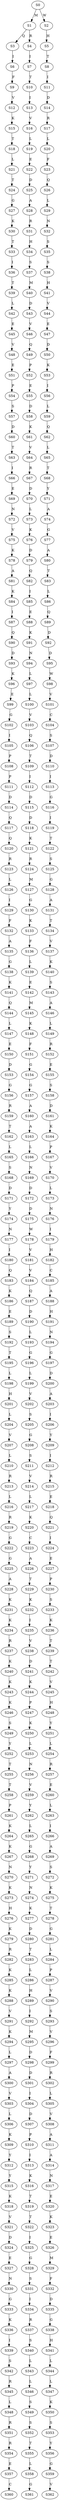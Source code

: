 strict digraph  {
	S0 -> S1 [ label = M ];
	S0 -> S2 [ label = W ];
	S1 -> S3 [ label = Q ];
	S1 -> S4 [ label = R ];
	S2 -> S5 [ label = H ];
	S3 -> S6 [ label = I ];
	S4 -> S7 [ label = I ];
	S5 -> S8 [ label = T ];
	S6 -> S9 [ label = F ];
	S7 -> S10 [ label = T ];
	S8 -> S11 [ label = I ];
	S9 -> S12 [ label = V ];
	S10 -> S13 [ label = I ];
	S11 -> S14 [ label = D ];
	S12 -> S15 [ label = K ];
	S13 -> S16 [ label = V ];
	S14 -> S17 [ label = R ];
	S15 -> S18 [ label = T ];
	S16 -> S19 [ label = L ];
	S17 -> S20 [ label = L ];
	S18 -> S21 [ label = L ];
	S19 -> S22 [ label = E ];
	S20 -> S23 [ label = F ];
	S21 -> S24 [ label = T ];
	S22 -> S25 [ label = D ];
	S23 -> S26 [ label = Q ];
	S24 -> S27 [ label = G ];
	S25 -> S28 [ label = A ];
	S26 -> S29 [ label = L ];
	S27 -> S30 [ label = K ];
	S28 -> S31 [ label = R ];
	S29 -> S32 [ label = N ];
	S30 -> S33 [ label = T ];
	S31 -> S34 [ label = H ];
	S32 -> S35 [ label = S ];
	S33 -> S36 [ label = I ];
	S34 -> S37 [ label = S ];
	S35 -> S38 [ label = S ];
	S36 -> S39 [ label = T ];
	S37 -> S40 [ label = M ];
	S38 -> S41 [ label = H ];
	S39 -> S42 [ label = L ];
	S40 -> S43 [ label = D ];
	S41 -> S44 [ label = V ];
	S42 -> S45 [ label = E ];
	S43 -> S46 [ label = V ];
	S44 -> S47 [ label = E ];
	S45 -> S48 [ label = V ];
	S46 -> S49 [ label = Q ];
	S47 -> S50 [ label = D ];
	S48 -> S51 [ label = E ];
	S49 -> S52 [ label = P ];
	S50 -> S53 [ label = K ];
	S51 -> S54 [ label = P ];
	S52 -> S55 [ label = E ];
	S53 -> S56 [ label = I ];
	S54 -> S57 [ label = S ];
	S55 -> S58 [ label = D ];
	S56 -> S59 [ label = L ];
	S57 -> S60 [ label = D ];
	S58 -> S61 [ label = K ];
	S59 -> S62 [ label = Q ];
	S60 -> S63 [ label = T ];
	S61 -> S64 [ label = V ];
	S62 -> S65 [ label = L ];
	S63 -> S66 [ label = I ];
	S64 -> S67 [ label = R ];
	S65 -> S68 [ label = T ];
	S66 -> S69 [ label = E ];
	S67 -> S70 [ label = D ];
	S68 -> S71 [ label = Y ];
	S69 -> S72 [ label = N ];
	S70 -> S73 [ label = L ];
	S71 -> S74 [ label = A ];
	S72 -> S75 [ label = V ];
	S73 -> S76 [ label = K ];
	S74 -> S77 [ label = G ];
	S75 -> S78 [ label = K ];
	S76 -> S79 [ label = D ];
	S77 -> S80 [ label = A ];
	S78 -> S81 [ label = A ];
	S79 -> S82 [ label = Q ];
	S80 -> S83 [ label = T ];
	S81 -> S84 [ label = K ];
	S82 -> S85 [ label = I ];
	S83 -> S86 [ label = L ];
	S84 -> S87 [ label = I ];
	S85 -> S88 [ label = E ];
	S86 -> S89 [ label = Q ];
	S87 -> S90 [ label = Q ];
	S88 -> S91 [ label = K ];
	S89 -> S92 [ label = D ];
	S90 -> S93 [ label = D ];
	S91 -> S94 [ label = N ];
	S92 -> S95 [ label = D ];
	S93 -> S96 [ label = K ];
	S94 -> S97 [ label = L ];
	S95 -> S98 [ label = W ];
	S96 -> S99 [ label = E ];
	S97 -> S100 [ label = L ];
	S98 -> S101 [ label = V ];
	S99 -> S102 [ label = G ];
	S100 -> S103 [ label = V ];
	S101 -> S104 [ label = C ];
	S102 -> S105 [ label = I ];
	S103 -> S106 [ label = Q ];
	S104 -> S107 [ label = S ];
	S105 -> S108 [ label = P ];
	S106 -> S109 [ label = T ];
	S107 -> S110 [ label = D ];
	S108 -> S111 [ label = P ];
	S109 -> S112 [ label = I ];
	S110 -> S113 [ label = I ];
	S111 -> S114 [ label = D ];
	S112 -> S115 [ label = D ];
	S113 -> S116 [ label = G ];
	S114 -> S117 [ label = Q ];
	S115 -> S118 [ label = D ];
	S116 -> S119 [ label = I ];
	S117 -> S120 [ label = Q ];
	S118 -> S121 [ label = K ];
	S119 -> S122 [ label = T ];
	S120 -> S123 [ label = R ];
	S121 -> S124 [ label = R ];
	S122 -> S125 [ label = S ];
	S123 -> S126 [ label = L ];
	S124 -> S127 [ label = M ];
	S125 -> S128 [ label = G ];
	S126 -> S129 [ label = I ];
	S127 -> S130 [ label = G ];
	S128 -> S131 [ label = A ];
	S129 -> S132 [ label = F ];
	S130 -> S133 [ label = K ];
	S131 -> S134 [ label = T ];
	S132 -> S135 [ label = A ];
	S133 -> S136 [ label = F ];
	S134 -> S137 [ label = V ];
	S135 -> S138 [ label = G ];
	S136 -> S139 [ label = L ];
	S137 -> S140 [ label = K ];
	S138 -> S141 [ label = K ];
	S139 -> S142 [ label = E ];
	S140 -> S143 [ label = S ];
	S141 -> S144 [ label = Q ];
	S142 -> S145 [ label = M ];
	S143 -> S146 [ label = A ];
	S144 -> S147 [ label = L ];
	S145 -> S148 [ label = K ];
	S146 -> S149 [ label = L ];
	S147 -> S150 [ label = E ];
	S148 -> S151 [ label = F ];
	S149 -> S152 [ label = R ];
	S150 -> S153 [ label = D ];
	S151 -> S154 [ label = G ];
	S152 -> S155 [ label = E ];
	S153 -> S156 [ label = G ];
	S154 -> S157 [ label = G ];
	S155 -> S158 [ label = S ];
	S156 -> S159 [ label = R ];
	S157 -> S160 [ label = A ];
	S158 -> S161 [ label = D ];
	S159 -> S162 [ label = T ];
	S160 -> S163 [ label = A ];
	S161 -> S164 [ label = K ];
	S162 -> S165 [ label = L ];
	S163 -> S166 [ label = L ];
	S164 -> S167 [ label = P ];
	S165 -> S168 [ label = S ];
	S166 -> S169 [ label = N ];
	S167 -> S170 [ label = V ];
	S168 -> S171 [ label = D ];
	S169 -> S172 [ label = D ];
	S170 -> S173 [ label = L ];
	S171 -> S174 [ label = Y ];
	S172 -> S175 [ label = D ];
	S173 -> S176 [ label = N ];
	S174 -> S177 [ label = N ];
	S175 -> S178 [ label = W ];
	S176 -> S179 [ label = I ];
	S177 -> S180 [ label = I ];
	S178 -> S181 [ label = V ];
	S179 -> S182 [ label = H ];
	S180 -> S183 [ label = Q ];
	S181 -> S184 [ label = V ];
	S182 -> S185 [ label = C ];
	S183 -> S186 [ label = K ];
	S184 -> S187 [ label = Q ];
	S185 -> S188 [ label = A ];
	S186 -> S189 [ label = E ];
	S187 -> S190 [ label = D ];
	S188 -> S191 [ label = H ];
	S189 -> S192 [ label = S ];
	S190 -> S193 [ label = L ];
	S191 -> S194 [ label = N ];
	S192 -> S195 [ label = T ];
	S193 -> S196 [ label = G ];
	S194 -> S197 [ label = G ];
	S195 -> S198 [ label = L ];
	S196 -> S199 [ label = L ];
	S197 -> S200 [ label = D ];
	S198 -> S201 [ label = H ];
	S199 -> S202 [ label = V ];
	S200 -> S203 [ label = A ];
	S201 -> S204 [ label = L ];
	S202 -> S205 [ label = S ];
	S203 -> S206 [ label = I ];
	S204 -> S207 [ label = V ];
	S205 -> S208 [ label = G ];
	S206 -> S209 [ label = Y ];
	S207 -> S210 [ label = L ];
	S208 -> S211 [ label = S ];
	S209 -> S212 [ label = I ];
	S210 -> S213 [ label = R ];
	S211 -> S214 [ label = V ];
	S212 -> S215 [ label = R ];
	S213 -> S216 [ label = L ];
	S214 -> S217 [ label = L ];
	S215 -> S218 [ label = E ];
	S216 -> S219 [ label = R ];
	S217 -> S220 [ label = K ];
	S218 -> S221 [ label = Q ];
	S219 -> S222 [ label = G ];
	S220 -> S223 [ label = C ];
	S221 -> S224 [ label = I ];
	S222 -> S225 [ label = G ];
	S223 -> S226 [ label = A ];
	S224 -> S227 [ label = E ];
	S225 -> S228 [ label = A ];
	S226 -> S229 [ label = T ];
	S227 -> S230 [ label = P ];
	S228 -> S231 [ label = K ];
	S229 -> S232 [ label = K ];
	S230 -> S233 [ label = S ];
	S231 -> S234 [ label = K ];
	S232 -> S235 [ label = I ];
	S233 -> S236 [ label = K ];
	S234 -> S237 [ label = R ];
	S235 -> S238 [ label = V ];
	S236 -> S239 [ label = T ];
	S237 -> S240 [ label = K ];
	S238 -> S241 [ label = D ];
	S239 -> S242 [ label = T ];
	S240 -> S243 [ label = K ];
	S241 -> S244 [ label = K ];
	S242 -> S245 [ label = V ];
	S243 -> S246 [ label = K ];
	S244 -> S247 [ label = P ];
	S245 -> S248 [ label = H ];
	S246 -> S249 [ label = S ];
	S247 -> S250 [ label = K ];
	S248 -> S251 [ label = Y ];
	S249 -> S252 [ label = Y ];
	S250 -> S253 [ label = L ];
	S251 -> S254 [ label = L ];
	S252 -> S255 [ label = T ];
	S253 -> S256 [ label = N ];
	S254 -> S257 [ label = R ];
	S255 -> S258 [ label = T ];
	S256 -> S259 [ label = V ];
	S257 -> S260 [ label = E ];
	S258 -> S261 [ label = P ];
	S259 -> S262 [ label = Y ];
	S260 -> S263 [ label = L ];
	S261 -> S264 [ label = K ];
	S262 -> S265 [ label = L ];
	S263 -> S266 [ label = I ];
	S264 -> S267 [ label = K ];
	S265 -> S268 [ label = G ];
	S266 -> S269 [ label = A ];
	S267 -> S270 [ label = N ];
	S268 -> S271 [ label = Y ];
	S269 -> S272 [ label = S ];
	S270 -> S273 [ label = K ];
	S271 -> S274 [ label = N ];
	S272 -> S275 [ label = K ];
	S273 -> S276 [ label = H ];
	S274 -> S277 [ label = K ];
	S275 -> S278 [ label = T ];
	S276 -> S279 [ label = K ];
	S277 -> S280 [ label = D ];
	S278 -> S281 [ label = G ];
	S279 -> S282 [ label = R ];
	S280 -> S283 [ label = T ];
	S281 -> S284 [ label = L ];
	S282 -> S285 [ label = K ];
	S283 -> S286 [ label = L ];
	S284 -> S287 [ label = P ];
	S285 -> S288 [ label = K ];
	S286 -> S289 [ label = H ];
	S287 -> S290 [ label = V ];
	S288 -> S291 [ label = V ];
	S289 -> S292 [ label = I ];
	S290 -> S293 [ label = S ];
	S291 -> S294 [ label = K ];
	S292 -> S295 [ label = M ];
	S293 -> S296 [ label = V ];
	S294 -> S297 [ label = L ];
	S295 -> S298 [ label = D ];
	S296 -> S299 [ label = F ];
	S297 -> S300 [ label = A ];
	S298 -> S301 [ label = D ];
	S299 -> S302 [ label = R ];
	S300 -> S303 [ label = V ];
	S301 -> S304 [ label = I ];
	S302 -> S305 [ label = L ];
	S303 -> S306 [ label = L ];
	S304 -> S307 [ label = D ];
	S305 -> S308 [ label = V ];
	S306 -> S309 [ label = K ];
	S307 -> S310 [ label = P ];
	S308 -> S311 [ label = A ];
	S309 -> S312 [ label = Y ];
	S310 -> S313 [ label = I ];
	S311 -> S314 [ label = A ];
	S312 -> S315 [ label = Y ];
	S313 -> S316 [ label = K ];
	S314 -> S317 [ label = N ];
	S315 -> S318 [ label = K ];
	S316 -> S319 [ label = T ];
	S317 -> S320 [ label = E ];
	S318 -> S321 [ label = V ];
	S319 -> S322 [ label = T ];
	S320 -> S323 [ label = K ];
	S321 -> S324 [ label = D ];
	S322 -> S325 [ label = I ];
	S323 -> S326 [ label = E ];
	S324 -> S327 [ label = E ];
	S325 -> S328 [ label = G ];
	S326 -> S329 [ label = M ];
	S327 -> S330 [ label = N ];
	S328 -> S331 [ label = S ];
	S329 -> S332 [ label = F ];
	S330 -> S333 [ label = G ];
	S331 -> S334 [ label = I ];
	S332 -> S335 [ label = D ];
	S333 -> S336 [ label = K ];
	S334 -> S337 [ label = R ];
	S335 -> S338 [ label = G ];
	S336 -> S339 [ label = I ];
	S337 -> S340 [ label = S ];
	S338 -> S341 [ label = H ];
	S339 -> S342 [ label = S ];
	S340 -> S343 [ label = L ];
	S341 -> S344 [ label = L ];
	S342 -> S345 [ label = R ];
	S343 -> S346 [ label = L ];
	S344 -> S347 [ label = L ];
	S345 -> S348 [ label = L ];
	S346 -> S349 [ label = S ];
	S347 -> S350 [ label = K ];
	S348 -> S351 [ label = R ];
	S349 -> S352 [ label = S ];
	S350 -> S353 [ label = S ];
	S351 -> S354 [ label = R ];
	S352 -> S355 [ label = T ];
	S353 -> S356 [ label = Y ];
	S354 -> S357 [ label = E ];
	S355 -> S358 [ label = L ];
	S356 -> S359 [ label = G ];
	S357 -> S360 [ label = C ];
	S358 -> S361 [ label = G ];
	S359 -> S362 [ label = V ];
}
